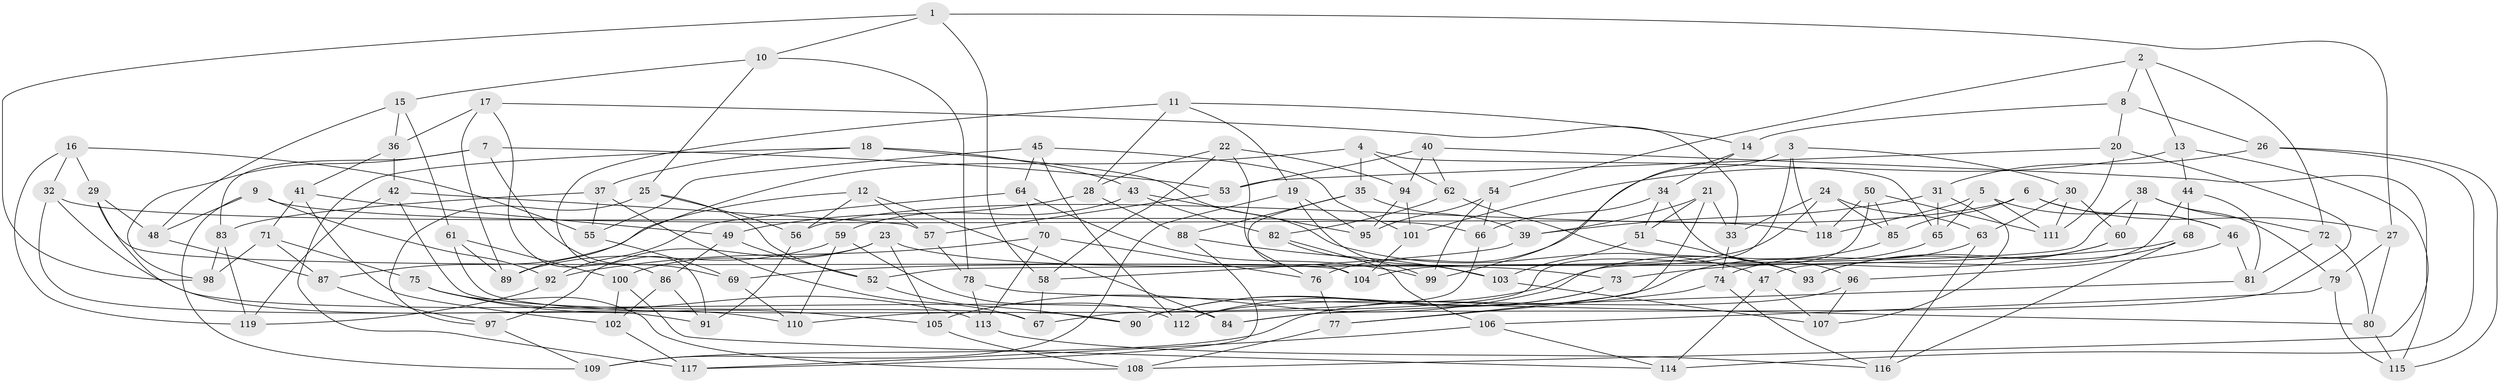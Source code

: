// Generated by graph-tools (version 1.1) at 2025/50/03/09/25 03:50:57]
// undirected, 119 vertices, 238 edges
graph export_dot {
graph [start="1"]
  node [color=gray90,style=filled];
  1;
  2;
  3;
  4;
  5;
  6;
  7;
  8;
  9;
  10;
  11;
  12;
  13;
  14;
  15;
  16;
  17;
  18;
  19;
  20;
  21;
  22;
  23;
  24;
  25;
  26;
  27;
  28;
  29;
  30;
  31;
  32;
  33;
  34;
  35;
  36;
  37;
  38;
  39;
  40;
  41;
  42;
  43;
  44;
  45;
  46;
  47;
  48;
  49;
  50;
  51;
  52;
  53;
  54;
  55;
  56;
  57;
  58;
  59;
  60;
  61;
  62;
  63;
  64;
  65;
  66;
  67;
  68;
  69;
  70;
  71;
  72;
  73;
  74;
  75;
  76;
  77;
  78;
  79;
  80;
  81;
  82;
  83;
  84;
  85;
  86;
  87;
  88;
  89;
  90;
  91;
  92;
  93;
  94;
  95;
  96;
  97;
  98;
  99;
  100;
  101;
  102;
  103;
  104;
  105;
  106;
  107;
  108;
  109;
  110;
  111;
  112;
  113;
  114;
  115;
  116;
  117;
  118;
  119;
  1 -- 27;
  1 -- 58;
  1 -- 10;
  1 -- 98;
  2 -- 8;
  2 -- 54;
  2 -- 13;
  2 -- 72;
  3 -- 90;
  3 -- 118;
  3 -- 76;
  3 -- 30;
  4 -- 35;
  4 -- 65;
  4 -- 62;
  4 -- 89;
  5 -- 118;
  5 -- 65;
  5 -- 46;
  5 -- 111;
  6 -- 56;
  6 -- 27;
  6 -- 85;
  6 -- 46;
  7 -- 53;
  7 -- 69;
  7 -- 83;
  7 -- 98;
  8 -- 14;
  8 -- 20;
  8 -- 26;
  9 -- 109;
  9 -- 118;
  9 -- 48;
  9 -- 92;
  10 -- 15;
  10 -- 78;
  10 -- 25;
  11 -- 14;
  11 -- 91;
  11 -- 19;
  11 -- 28;
  12 -- 57;
  12 -- 56;
  12 -- 87;
  12 -- 84;
  13 -- 108;
  13 -- 44;
  13 -- 101;
  14 -- 99;
  14 -- 34;
  15 -- 36;
  15 -- 48;
  15 -- 61;
  16 -- 29;
  16 -- 55;
  16 -- 32;
  16 -- 119;
  17 -- 86;
  17 -- 89;
  17 -- 36;
  17 -- 33;
  18 -- 37;
  18 -- 117;
  18 -- 43;
  18 -- 47;
  19 -- 103;
  19 -- 109;
  19 -- 95;
  20 -- 84;
  20 -- 53;
  20 -- 111;
  21 -- 77;
  21 -- 51;
  21 -- 39;
  21 -- 33;
  22 -- 94;
  22 -- 58;
  22 -- 104;
  22 -- 28;
  23 -- 73;
  23 -- 97;
  23 -- 105;
  23 -- 100;
  24 -- 85;
  24 -- 33;
  24 -- 104;
  24 -- 63;
  25 -- 56;
  25 -- 52;
  25 -- 97;
  26 -- 114;
  26 -- 115;
  26 -- 31;
  27 -- 79;
  27 -- 80;
  28 -- 49;
  28 -- 88;
  29 -- 48;
  29 -- 110;
  29 -- 104;
  30 -- 111;
  30 -- 63;
  30 -- 60;
  31 -- 65;
  31 -- 39;
  31 -- 107;
  32 -- 91;
  32 -- 84;
  32 -- 66;
  33 -- 74;
  34 -- 66;
  34 -- 51;
  34 -- 96;
  35 -- 76;
  35 -- 39;
  35 -- 88;
  36 -- 42;
  36 -- 41;
  37 -- 67;
  37 -- 55;
  37 -- 83;
  38 -- 72;
  38 -- 79;
  38 -- 60;
  38 -- 52;
  39 -- 58;
  40 -- 53;
  40 -- 115;
  40 -- 62;
  40 -- 94;
  41 -- 102;
  41 -- 71;
  41 -- 49;
  42 -- 57;
  42 -- 67;
  42 -- 119;
  43 -- 82;
  43 -- 59;
  43 -- 95;
  44 -- 81;
  44 -- 47;
  44 -- 68;
  45 -- 55;
  45 -- 112;
  45 -- 64;
  45 -- 101;
  46 -- 96;
  46 -- 81;
  47 -- 114;
  47 -- 107;
  48 -- 87;
  49 -- 52;
  49 -- 86;
  50 -- 110;
  50 -- 111;
  50 -- 118;
  50 -- 85;
  51 -- 93;
  51 -- 103;
  52 -- 90;
  53 -- 57;
  54 -- 95;
  54 -- 99;
  54 -- 66;
  55 -- 69;
  56 -- 91;
  57 -- 78;
  58 -- 67;
  59 -- 112;
  59 -- 89;
  59 -- 110;
  60 -- 93;
  60 -- 73;
  61 -- 90;
  61 -- 100;
  61 -- 89;
  62 -- 82;
  62 -- 93;
  63 -- 116;
  63 -- 74;
  64 -- 70;
  64 -- 92;
  64 -- 99;
  65 -- 109;
  66 -- 67;
  68 -- 116;
  68 -- 69;
  68 -- 93;
  69 -- 110;
  70 -- 92;
  70 -- 113;
  70 -- 76;
  71 -- 98;
  71 -- 75;
  71 -- 87;
  72 -- 80;
  72 -- 81;
  73 -- 90;
  73 -- 112;
  74 -- 77;
  74 -- 116;
  75 -- 108;
  75 -- 105;
  75 -- 113;
  76 -- 77;
  77 -- 108;
  78 -- 80;
  78 -- 113;
  79 -- 115;
  79 -- 106;
  80 -- 115;
  81 -- 84;
  82 -- 99;
  82 -- 106;
  83 -- 98;
  83 -- 119;
  85 -- 105;
  86 -- 102;
  86 -- 91;
  87 -- 97;
  88 -- 103;
  88 -- 117;
  92 -- 119;
  94 -- 95;
  94 -- 101;
  96 -- 112;
  96 -- 107;
  97 -- 109;
  100 -- 102;
  100 -- 114;
  101 -- 104;
  102 -- 117;
  103 -- 107;
  105 -- 108;
  106 -- 114;
  106 -- 117;
  113 -- 116;
}

